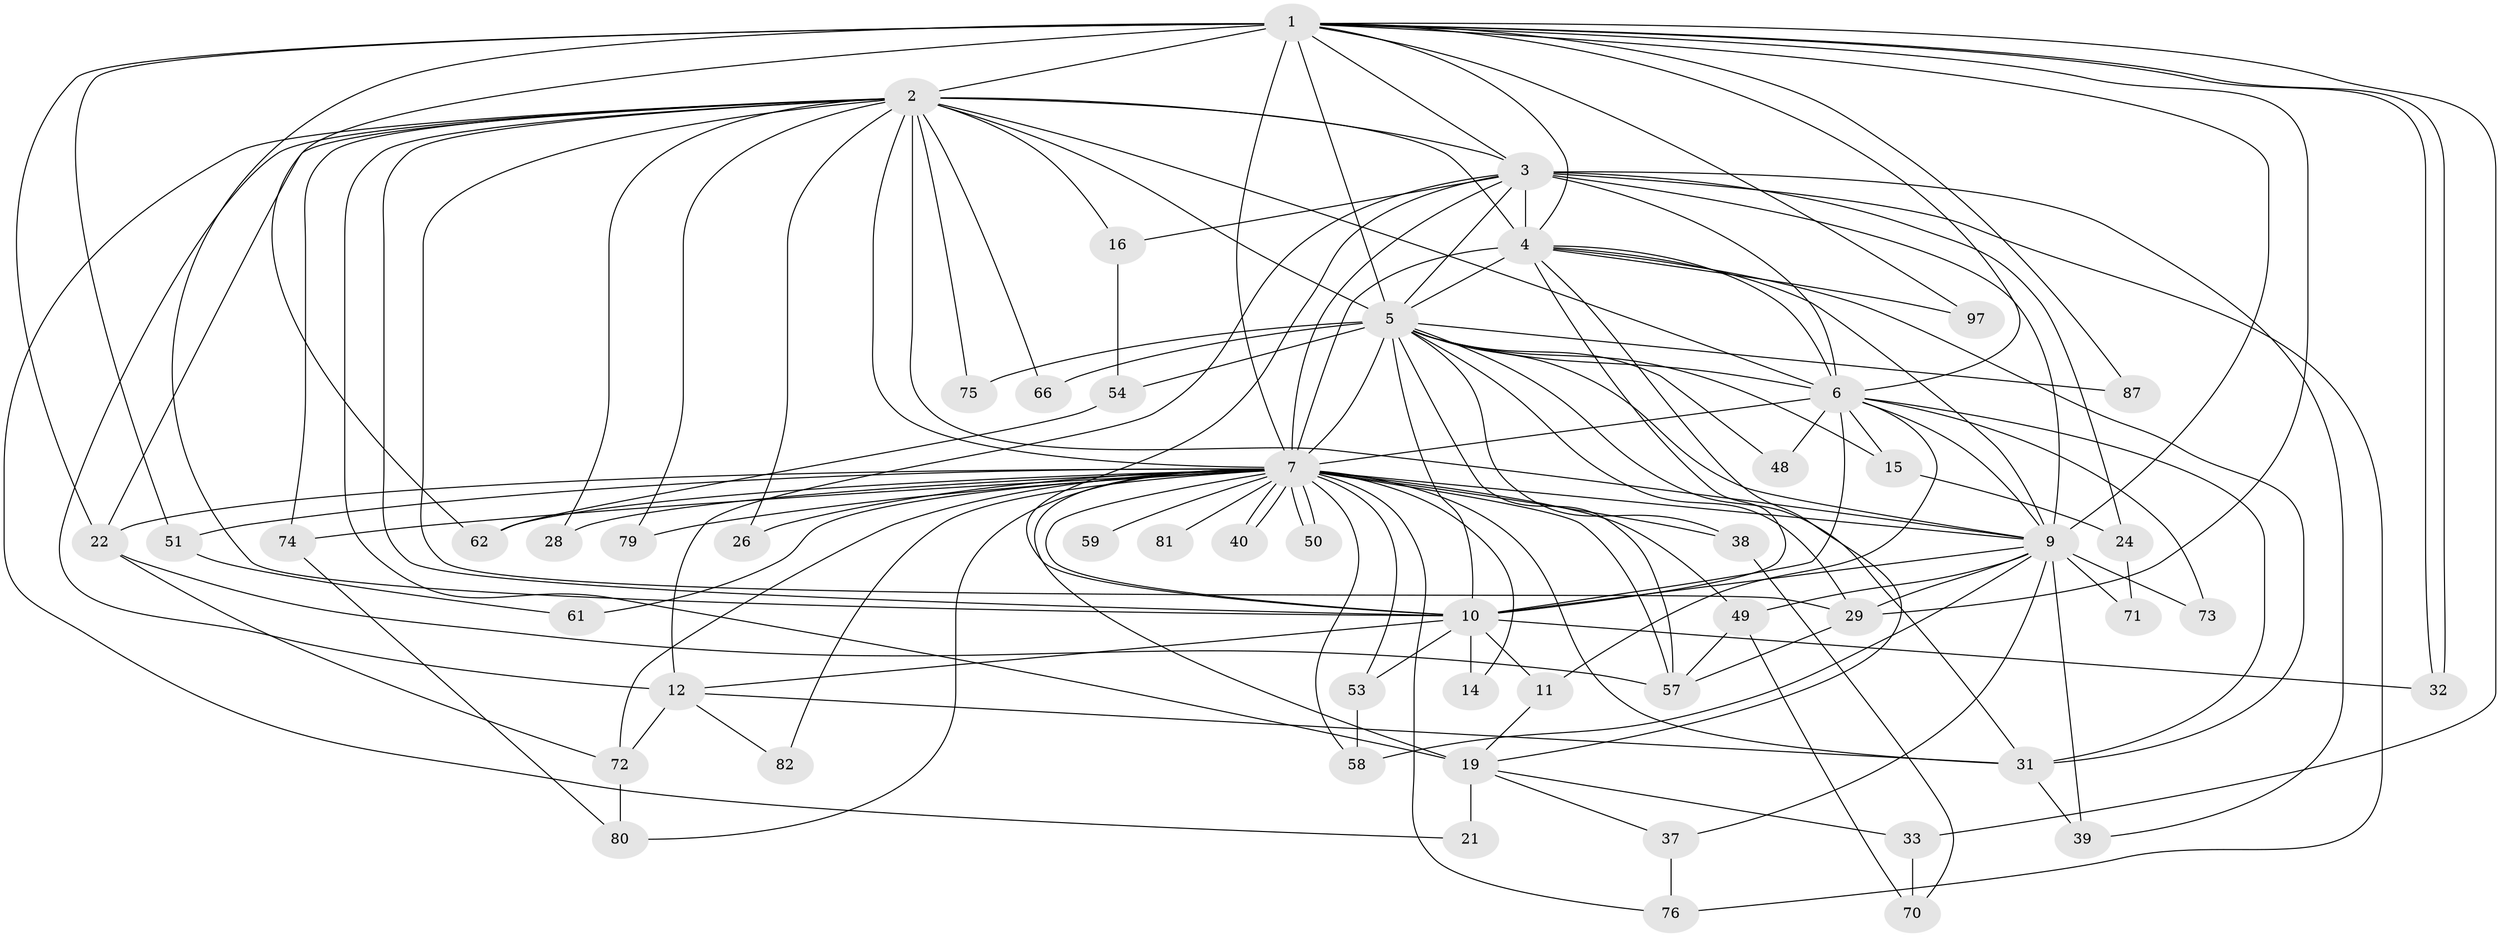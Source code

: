 // original degree distribution, {20: 0.018691588785046728, 15: 0.028037383177570093, 17: 0.009345794392523364, 24: 0.009345794392523364, 47: 0.009345794392523364, 21: 0.009345794392523364, 16: 0.009345794392523364, 3: 0.24299065420560748, 6: 0.018691588785046728, 8: 0.018691588785046728, 2: 0.5233644859813084, 7: 0.009345794392523364, 5: 0.028037383177570093, 4: 0.06542056074766354}
// Generated by graph-tools (version 1.1) at 2025/13/03/09/25 04:13:49]
// undirected, 53 vertices, 142 edges
graph export_dot {
graph [start="1"]
  node [color=gray90,style=filled];
  1 [super="+20+35"];
  2 [super="+46+23+52+8+36"];
  3;
  4;
  5;
  6 [super="+25"];
  7 [super="+13+18+56+43+41+45+93+102+47+30"];
  9;
  10;
  11;
  12;
  14;
  15;
  16;
  19 [super="+27"];
  21;
  22 [super="+91"];
  24;
  26;
  28;
  29 [super="+99+68"];
  31 [super="+94+34"];
  32 [super="+103"];
  33;
  37;
  38 [super="+96"];
  39 [super="+42"];
  40;
  48;
  49 [super="+98+63"];
  50;
  51;
  53 [super="+78"];
  54 [super="+65"];
  57 [super="+106+84"];
  58;
  59;
  61;
  62;
  66;
  70;
  71;
  72;
  73;
  74;
  75;
  76;
  79;
  80 [super="+101"];
  81;
  82;
  87;
  97;
  1 -- 2 [weight=3];
  1 -- 3;
  1 -- 4;
  1 -- 5 [weight=2];
  1 -- 6;
  1 -- 7 [weight=3];
  1 -- 9 [weight=2];
  1 -- 10;
  1 -- 22;
  1 -- 32;
  1 -- 32;
  1 -- 33;
  1 -- 51;
  1 -- 87;
  1 -- 97;
  1 -- 62;
  1 -- 29;
  2 -- 3 [weight=2];
  2 -- 4 [weight=2];
  2 -- 5 [weight=3];
  2 -- 6 [weight=2];
  2 -- 7 [weight=3];
  2 -- 9 [weight=3];
  2 -- 10 [weight=3];
  2 -- 26;
  2 -- 74;
  2 -- 12;
  2 -- 66;
  2 -- 75;
  2 -- 79;
  2 -- 16;
  2 -- 19 [weight=2];
  2 -- 21;
  2 -- 22;
  2 -- 28;
  2 -- 29;
  3 -- 4;
  3 -- 5;
  3 -- 6;
  3 -- 7 [weight=2];
  3 -- 9;
  3 -- 10;
  3 -- 12;
  3 -- 16;
  3 -- 24;
  3 -- 39;
  3 -- 76;
  4 -- 5;
  4 -- 6;
  4 -- 7 [weight=5];
  4 -- 9;
  4 -- 10;
  4 -- 31 [weight=2];
  4 -- 97;
  4 -- 19;
  5 -- 6;
  5 -- 7 [weight=4];
  5 -- 9;
  5 -- 10;
  5 -- 15;
  5 -- 29;
  5 -- 38;
  5 -- 48;
  5 -- 54;
  5 -- 57;
  5 -- 66;
  5 -- 75;
  5 -- 87;
  5 -- 31;
  6 -- 7;
  6 -- 9;
  6 -- 10 [weight=2];
  6 -- 11;
  6 -- 15;
  6 -- 31;
  6 -- 48;
  6 -- 73;
  7 -- 9 [weight=4];
  7 -- 10;
  7 -- 14;
  7 -- 19 [weight=2];
  7 -- 22;
  7 -- 28;
  7 -- 38;
  7 -- 40;
  7 -- 40;
  7 -- 49 [weight=2];
  7 -- 50;
  7 -- 50;
  7 -- 51;
  7 -- 53;
  7 -- 57 [weight=2];
  7 -- 58;
  7 -- 59 [weight=2];
  7 -- 61;
  7 -- 74;
  7 -- 79;
  7 -- 80;
  7 -- 81 [weight=2];
  7 -- 82;
  7 -- 76;
  7 -- 72;
  7 -- 26;
  7 -- 62;
  7 -- 31;
  9 -- 10;
  9 -- 29;
  9 -- 37;
  9 -- 49;
  9 -- 58;
  9 -- 71;
  9 -- 73;
  9 -- 39;
  10 -- 11;
  10 -- 12;
  10 -- 14;
  10 -- 53;
  10 -- 32;
  11 -- 19;
  12 -- 72;
  12 -- 82;
  12 -- 31;
  15 -- 24;
  16 -- 54;
  19 -- 21;
  19 -- 33;
  19 -- 37;
  22 -- 57;
  22 -- 72;
  24 -- 71;
  29 -- 57;
  31 -- 39;
  33 -- 70;
  37 -- 76;
  38 -- 70;
  49 -- 57;
  49 -- 70;
  51 -- 61;
  53 -- 58;
  54 -- 62;
  72 -- 80;
  74 -- 80;
}

